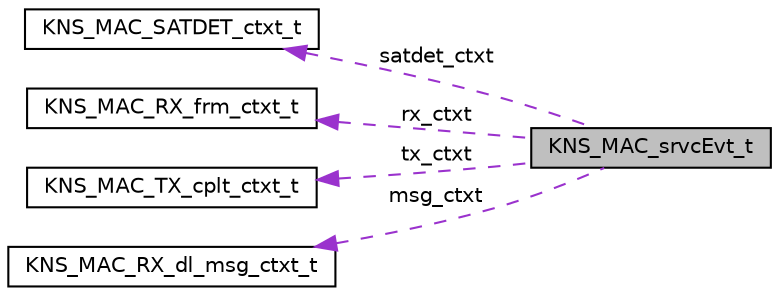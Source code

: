 digraph "KNS_MAC_srvcEvt_t"
{
 // INTERACTIVE_SVG=YES
 // LATEX_PDF_SIZE
  edge [fontname="Helvetica",fontsize="10",labelfontname="Helvetica",labelfontsize="10"];
  node [fontname="Helvetica",fontsize="10",shape=record];
  rankdir="LR";
  Node1 [label="KNS_MAC_srvcEvt_t",height=0.2,width=0.4,color="black", fillcolor="grey75", style="filled", fontcolor="black",tooltip="Generic structure/union describing events coming from SERVICE layer."];
  Node2 -> Node1 [dir="back",color="darkorchid3",fontsize="10",style="dashed",label=" satdet_ctxt" ,fontname="Helvetica"];
  Node2 [label="KNS_MAC_SATDET_ctxt_t",height=0.2,width=0.4,color="black", fillcolor="white", style="filled",URL="$d5/d52/struct_k_n_s___m_a_c___s_a_t_d_e_t__ctxt__t.html",tooltip="SATellite DETected event context structure."];
  Node3 -> Node1 [dir="back",color="darkorchid3",fontsize="10",style="dashed",label=" rx_ctxt" ,fontname="Helvetica"];
  Node3 [label="KNS_MAC_RX_frm_ctxt_t",height=0.2,width=0.4,color="black", fillcolor="white", style="filled",URL="$d6/df0/struct_k_n_s___m_a_c___r_x__frm__ctxt__t.html",tooltip="RX-frame-received event context structure."];
  Node4 -> Node1 [dir="back",color="darkorchid3",fontsize="10",style="dashed",label=" tx_ctxt" ,fontname="Helvetica"];
  Node4 [label="KNS_MAC_TX_cplt_ctxt_t",height=0.2,width=0.4,color="black", fillcolor="white", style="filled",URL="$d6/da7/struct_k_n_s___m_a_c___t_x__cplt__ctxt__t.html",tooltip="TX-done/TX-timeout event context structure."];
  Node5 -> Node1 [dir="back",color="darkorchid3",fontsize="10",style="dashed",label=" msg_ctxt" ,fontname="Helvetica"];
  Node5 [label="KNS_MAC_RX_dl_msg_ctxt_t",height=0.2,width=0.4,color="black", fillcolor="white", style="filled",URL="$de/dd2/struct_k_n_s___m_a_c___r_x__dl__msg__ctxt__t.html",tooltip=" "];
}
